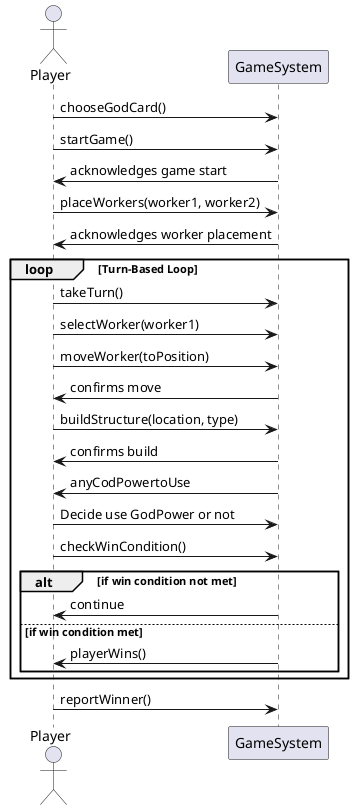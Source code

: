 @startuml
actor Player
Player -> GameSystem : chooseGodCard()
Player -> GameSystem : startGame()
GameSystem -> Player : acknowledges game start

Player -> GameSystem : placeWorkers(worker1, worker2)
GameSystem -> Player : acknowledges worker placement

loop Turn-Based Loop
    Player -> GameSystem : takeTurn()
    Player -> GameSystem : selectWorker(worker1)
    Player -> GameSystem : moveWorker(toPosition)
    GameSystem -> Player : confirms move

    Player -> GameSystem : buildStructure(location, type)
    GameSystem -> Player : confirms build
    GameSystem -> Player : anyCodPowertoUse
    Player -> GameSystem : Decide use GodPower or not

    Player -> GameSystem : checkWinCondition()
    alt if win condition not met
        GameSystem -> Player : continue
    else if win condition met
        GameSystem -> Player : playerWins()
    end
end

Player -> GameSystem : reportWinner()
@enduml
